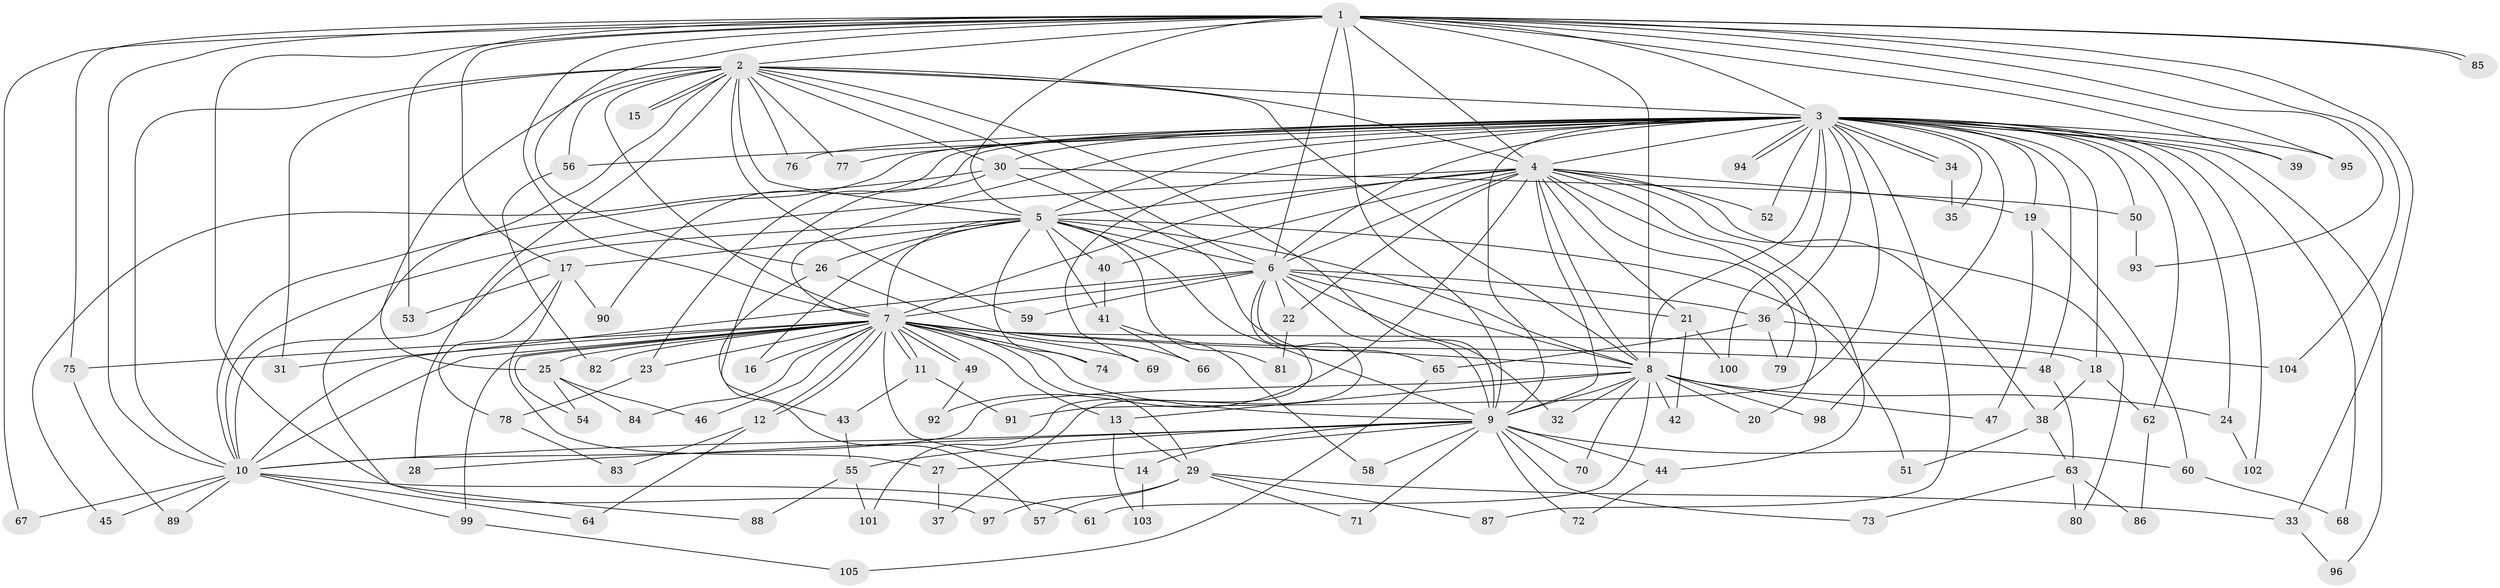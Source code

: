 // Generated by graph-tools (version 1.1) at 2025/35/03/09/25 02:35:15]
// undirected, 105 vertices, 235 edges
graph export_dot {
graph [start="1"]
  node [color=gray90,style=filled];
  1;
  2;
  3;
  4;
  5;
  6;
  7;
  8;
  9;
  10;
  11;
  12;
  13;
  14;
  15;
  16;
  17;
  18;
  19;
  20;
  21;
  22;
  23;
  24;
  25;
  26;
  27;
  28;
  29;
  30;
  31;
  32;
  33;
  34;
  35;
  36;
  37;
  38;
  39;
  40;
  41;
  42;
  43;
  44;
  45;
  46;
  47;
  48;
  49;
  50;
  51;
  52;
  53;
  54;
  55;
  56;
  57;
  58;
  59;
  60;
  61;
  62;
  63;
  64;
  65;
  66;
  67;
  68;
  69;
  70;
  71;
  72;
  73;
  74;
  75;
  76;
  77;
  78;
  79;
  80;
  81;
  82;
  83;
  84;
  85;
  86;
  87;
  88;
  89;
  90;
  91;
  92;
  93;
  94;
  95;
  96;
  97;
  98;
  99;
  100;
  101;
  102;
  103;
  104;
  105;
  1 -- 2;
  1 -- 3;
  1 -- 4;
  1 -- 5;
  1 -- 6;
  1 -- 7;
  1 -- 8;
  1 -- 9;
  1 -- 10;
  1 -- 17;
  1 -- 26;
  1 -- 33;
  1 -- 39;
  1 -- 53;
  1 -- 67;
  1 -- 75;
  1 -- 85;
  1 -- 85;
  1 -- 93;
  1 -- 95;
  1 -- 97;
  1 -- 104;
  2 -- 3;
  2 -- 4;
  2 -- 5;
  2 -- 6;
  2 -- 7;
  2 -- 8;
  2 -- 9;
  2 -- 10;
  2 -- 15;
  2 -- 15;
  2 -- 25;
  2 -- 28;
  2 -- 30;
  2 -- 31;
  2 -- 56;
  2 -- 59;
  2 -- 76;
  2 -- 77;
  2 -- 88;
  3 -- 4;
  3 -- 5;
  3 -- 6;
  3 -- 7;
  3 -- 8;
  3 -- 9;
  3 -- 10;
  3 -- 18;
  3 -- 19;
  3 -- 23;
  3 -- 24;
  3 -- 30;
  3 -- 34;
  3 -- 34;
  3 -- 35;
  3 -- 36;
  3 -- 39;
  3 -- 48;
  3 -- 50;
  3 -- 52;
  3 -- 56;
  3 -- 62;
  3 -- 68;
  3 -- 69;
  3 -- 76;
  3 -- 77;
  3 -- 87;
  3 -- 90;
  3 -- 91;
  3 -- 94;
  3 -- 94;
  3 -- 95;
  3 -- 96;
  3 -- 98;
  3 -- 100;
  3 -- 102;
  4 -- 5;
  4 -- 6;
  4 -- 7;
  4 -- 8;
  4 -- 9;
  4 -- 10;
  4 -- 19;
  4 -- 20;
  4 -- 21;
  4 -- 22;
  4 -- 38;
  4 -- 40;
  4 -- 44;
  4 -- 52;
  4 -- 79;
  4 -- 80;
  4 -- 92;
  5 -- 6;
  5 -- 7;
  5 -- 8;
  5 -- 9;
  5 -- 10;
  5 -- 16;
  5 -- 17;
  5 -- 26;
  5 -- 40;
  5 -- 41;
  5 -- 51;
  5 -- 74;
  5 -- 81;
  6 -- 7;
  6 -- 8;
  6 -- 9;
  6 -- 10;
  6 -- 21;
  6 -- 22;
  6 -- 32;
  6 -- 36;
  6 -- 37;
  6 -- 59;
  6 -- 101;
  7 -- 8;
  7 -- 9;
  7 -- 10;
  7 -- 11;
  7 -- 11;
  7 -- 12;
  7 -- 12;
  7 -- 13;
  7 -- 14;
  7 -- 16;
  7 -- 18;
  7 -- 23;
  7 -- 25;
  7 -- 29;
  7 -- 31;
  7 -- 46;
  7 -- 48;
  7 -- 49;
  7 -- 49;
  7 -- 54;
  7 -- 69;
  7 -- 74;
  7 -- 75;
  7 -- 82;
  7 -- 84;
  7 -- 99;
  8 -- 9;
  8 -- 10;
  8 -- 13;
  8 -- 20;
  8 -- 24;
  8 -- 32;
  8 -- 42;
  8 -- 47;
  8 -- 61;
  8 -- 70;
  8 -- 98;
  9 -- 10;
  9 -- 14;
  9 -- 27;
  9 -- 28;
  9 -- 44;
  9 -- 55;
  9 -- 58;
  9 -- 60;
  9 -- 70;
  9 -- 71;
  9 -- 72;
  9 -- 73;
  10 -- 45;
  10 -- 61;
  10 -- 64;
  10 -- 67;
  10 -- 89;
  10 -- 99;
  11 -- 43;
  11 -- 91;
  12 -- 64;
  12 -- 83;
  13 -- 29;
  13 -- 103;
  14 -- 103;
  17 -- 27;
  17 -- 53;
  17 -- 78;
  17 -- 90;
  18 -- 38;
  18 -- 62;
  19 -- 47;
  19 -- 60;
  21 -- 42;
  21 -- 100;
  22 -- 81;
  23 -- 78;
  24 -- 102;
  25 -- 46;
  25 -- 54;
  25 -- 84;
  26 -- 57;
  26 -- 66;
  27 -- 37;
  29 -- 33;
  29 -- 57;
  29 -- 71;
  29 -- 87;
  29 -- 97;
  30 -- 43;
  30 -- 45;
  30 -- 50;
  30 -- 65;
  33 -- 96;
  34 -- 35;
  36 -- 65;
  36 -- 79;
  36 -- 104;
  38 -- 51;
  38 -- 63;
  40 -- 41;
  41 -- 58;
  41 -- 66;
  43 -- 55;
  44 -- 72;
  48 -- 63;
  49 -- 92;
  50 -- 93;
  55 -- 88;
  55 -- 101;
  56 -- 82;
  60 -- 68;
  62 -- 86;
  63 -- 73;
  63 -- 80;
  63 -- 86;
  65 -- 105;
  75 -- 89;
  78 -- 83;
  99 -- 105;
}
